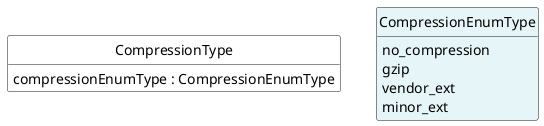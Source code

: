 @startuml
hide circle
hide methods
hide stereotype
show <<Enumeration>> stereotype
skinparam class {
   BackgroundColor<<Enumeration>> #E6F5F7
   BackgroundColor<<Ref>> #FFFFE0
   BackgroundColor<<Pivot>> #FFFFFFF
   BackgroundColor<<SimpleType>> #E2F0DA
   BackgroundColor #FCF2E3
}

class CompressionType <<Pivot>> {
    compressionEnumType : CompressionEnumType
}

class CompressionEnumType <<Enumeration>> {
    no_compression
    gzip
    vendor_ext
    minor_ext
}

CompressionType -right[hidden]-> CompressionEnumType

@enduml